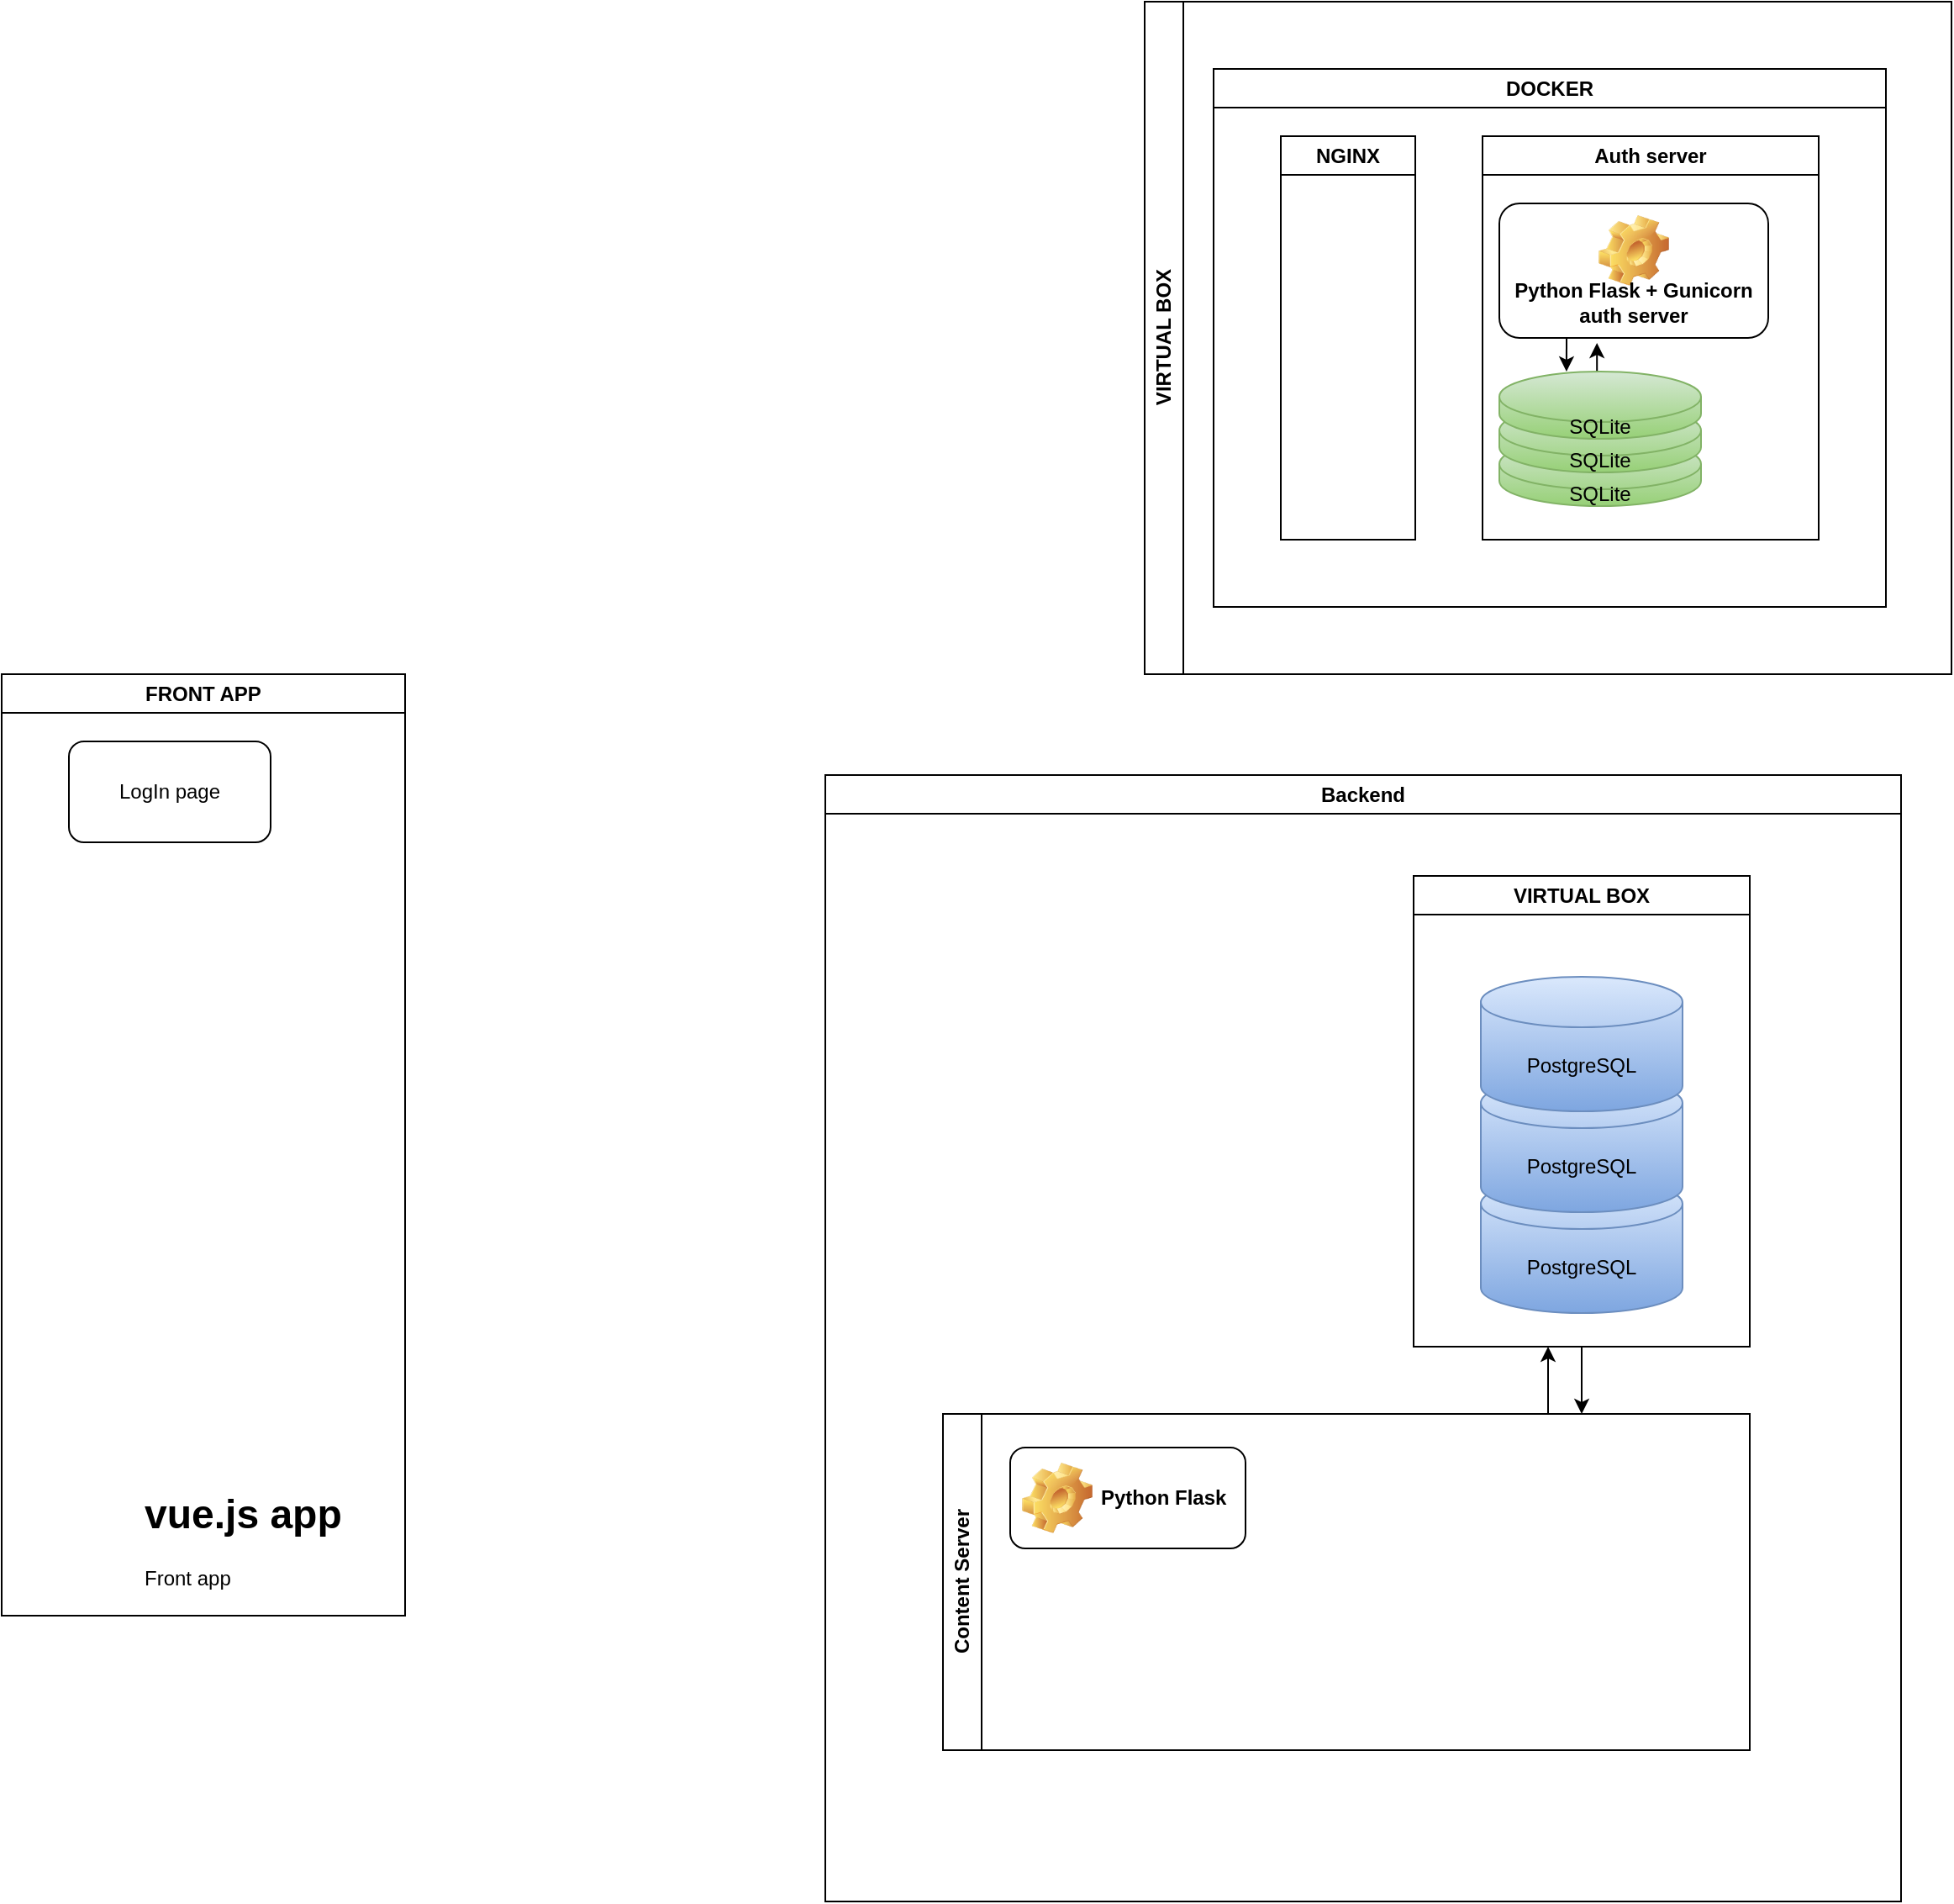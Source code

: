 <mxfile version="21.6.8" type="device">
  <diagram name="Page-1" id="CQTMqmhotLIXGbIICjlp">
    <mxGraphModel dx="954" dy="1782" grid="1" gridSize="10" guides="1" tooltips="1" connect="1" arrows="1" fold="1" page="1" pageScale="1" pageWidth="827" pageHeight="1169" math="0" shadow="0">
      <root>
        <mxCell id="0" />
        <mxCell id="1" parent="0" />
        <mxCell id="6Na6WSQTYFLM5HW6BULB-1" value="FRONT APP" style="swimlane;whiteSpace=wrap;html=1;" parent="1" vertex="1">
          <mxGeometry x="320" y="200" width="240" height="560" as="geometry" />
        </mxCell>
        <mxCell id="6Na6WSQTYFLM5HW6BULB-2" value="&lt;h1&gt;vue.js app&lt;/h1&gt;&lt;div&gt;Front app&lt;/div&gt;" style="text;html=1;strokeColor=none;fillColor=none;spacing=5;spacingTop=-20;whiteSpace=wrap;overflow=hidden;rounded=0;" parent="6Na6WSQTYFLM5HW6BULB-1" vertex="1">
          <mxGeometry x="80" y="480" width="160" height="80" as="geometry" />
        </mxCell>
        <mxCell id="6Na6WSQTYFLM5HW6BULB-5" value="LogIn page" style="rounded=1;whiteSpace=wrap;html=1;" parent="6Na6WSQTYFLM5HW6BULB-1" vertex="1">
          <mxGeometry x="40" y="40" width="120" height="60" as="geometry" />
        </mxCell>
        <mxCell id="6Na6WSQTYFLM5HW6BULB-6" value="Backend" style="swimlane;whiteSpace=wrap;html=1;" parent="1" vertex="1">
          <mxGeometry x="810" y="260" width="640" height="670" as="geometry" />
        </mxCell>
        <mxCell id="6Na6WSQTYFLM5HW6BULB-9" value="PostgreSQL" style="shape=cylinder3;whiteSpace=wrap;html=1;boundedLbl=1;backgroundOutline=1;size=15;fillColor=#dae8fc;gradientColor=#7ea6e0;strokeColor=#6c8ebf;" parent="6Na6WSQTYFLM5HW6BULB-6" vertex="1">
          <mxGeometry x="390" y="240" width="120" height="80" as="geometry" />
        </mxCell>
        <mxCell id="c2y0P8Z5tC4saKPRDHiv-2" value="PostgreSQL" style="shape=cylinder3;whiteSpace=wrap;html=1;boundedLbl=1;backgroundOutline=1;size=15;fillColor=#dae8fc;gradientColor=#7ea6e0;strokeColor=#6c8ebf;" vertex="1" parent="6Na6WSQTYFLM5HW6BULB-6">
          <mxGeometry x="390" y="180" width="120" height="80" as="geometry" />
        </mxCell>
        <mxCell id="c2y0P8Z5tC4saKPRDHiv-1" value="PostgreSQL" style="shape=cylinder3;whiteSpace=wrap;html=1;boundedLbl=1;backgroundOutline=1;size=15;fillColor=#dae8fc;strokeColor=#6c8ebf;gradientColor=#7ea6e0;" vertex="1" parent="6Na6WSQTYFLM5HW6BULB-6">
          <mxGeometry x="390" y="120" width="120" height="80" as="geometry" />
        </mxCell>
        <mxCell id="c2y0P8Z5tC4saKPRDHiv-13" style="edgeStyle=orthogonalEdgeStyle;rounded=0;orthogonalLoop=1;jettySize=auto;html=1;exitX=0.5;exitY=1;exitDx=0;exitDy=0;" edge="1" parent="6Na6WSQTYFLM5HW6BULB-6" source="c2y0P8Z5tC4saKPRDHiv-3">
          <mxGeometry relative="1" as="geometry">
            <mxPoint x="450" y="380" as="targetPoint" />
          </mxGeometry>
        </mxCell>
        <mxCell id="c2y0P8Z5tC4saKPRDHiv-3" value="VIRTUAL BOX" style="swimlane;whiteSpace=wrap;html=1;" vertex="1" parent="6Na6WSQTYFLM5HW6BULB-6">
          <mxGeometry x="350" y="60" width="200" height="280" as="geometry" />
        </mxCell>
        <mxCell id="c2y0P8Z5tC4saKPRDHiv-12" style="edgeStyle=orthogonalEdgeStyle;rounded=0;orthogonalLoop=1;jettySize=auto;html=1;exitX=0.75;exitY=0;exitDx=0;exitDy=0;" edge="1" parent="6Na6WSQTYFLM5HW6BULB-6" source="c2y0P8Z5tC4saKPRDHiv-11">
          <mxGeometry relative="1" as="geometry">
            <mxPoint x="430" y="340" as="targetPoint" />
          </mxGeometry>
        </mxCell>
        <mxCell id="c2y0P8Z5tC4saKPRDHiv-11" value="Content Server" style="swimlane;horizontal=0;whiteSpace=wrap;html=1;" vertex="1" parent="6Na6WSQTYFLM5HW6BULB-6">
          <mxGeometry x="70" y="380" width="480" height="200" as="geometry" />
        </mxCell>
        <mxCell id="c2y0P8Z5tC4saKPRDHiv-14" value="Python Flask" style="label;whiteSpace=wrap;html=1;image=img/clipart/Gear_128x128.png" vertex="1" parent="c2y0P8Z5tC4saKPRDHiv-11">
          <mxGeometry x="40" y="20" width="140" height="60" as="geometry" />
        </mxCell>
        <mxCell id="c2y0P8Z5tC4saKPRDHiv-15" value="VIRTUAL BOX" style="swimlane;horizontal=0;whiteSpace=wrap;html=1;startSize=23;" vertex="1" parent="1">
          <mxGeometry x="1000" y="-200" width="480" height="400" as="geometry" />
        </mxCell>
        <mxCell id="c2y0P8Z5tC4saKPRDHiv-18" value="DOCKER" style="swimlane;whiteSpace=wrap;html=1;" vertex="1" parent="c2y0P8Z5tC4saKPRDHiv-15">
          <mxGeometry x="41" y="40" width="400" height="320" as="geometry" />
        </mxCell>
        <mxCell id="c2y0P8Z5tC4saKPRDHiv-17" value="NGINX" style="swimlane;whiteSpace=wrap;html=1;" vertex="1" parent="c2y0P8Z5tC4saKPRDHiv-18">
          <mxGeometry x="40" y="40" width="80" height="240" as="geometry" />
        </mxCell>
        <mxCell id="vSfsWsV4DtQiKUYrKu_K-2" value="Auth server" style="swimlane;whiteSpace=wrap;html=1;" parent="c2y0P8Z5tC4saKPRDHiv-18" vertex="1">
          <mxGeometry x="160" y="40" width="200" height="240" as="geometry" />
        </mxCell>
        <mxCell id="c2y0P8Z5tC4saKPRDHiv-9" style="edgeStyle=orthogonalEdgeStyle;rounded=0;orthogonalLoop=1;jettySize=auto;html=1;exitX=0.25;exitY=1;exitDx=0;exitDy=0;entryX=0.333;entryY=0;entryDx=0;entryDy=0;entryPerimeter=0;" edge="1" parent="vSfsWsV4DtQiKUYrKu_K-2" source="6Na6WSQTYFLM5HW6BULB-8" target="c2y0P8Z5tC4saKPRDHiv-7">
          <mxGeometry relative="1" as="geometry" />
        </mxCell>
        <mxCell id="6Na6WSQTYFLM5HW6BULB-8" value="Python Flask + Gunicorn auth server" style="label;whiteSpace=wrap;html=1;align=center;verticalAlign=bottom;spacingLeft=0;spacingBottom=4;imageAlign=center;imageVerticalAlign=top;image=img/clipart/Gear_128x128.png" parent="vSfsWsV4DtQiKUYrKu_K-2" vertex="1">
          <mxGeometry x="10" y="40" width="160" height="80" as="geometry" />
        </mxCell>
        <mxCell id="vSfsWsV4DtQiKUYrKu_K-1" value="SQLite" style="shape=cylinder3;whiteSpace=wrap;html=1;boundedLbl=1;backgroundOutline=1;size=15;fillColor=#d5e8d4;gradientColor=#97d077;strokeColor=#82b366;" parent="vSfsWsV4DtQiKUYrKu_K-2" vertex="1">
          <mxGeometry x="10" y="180" width="120" height="40" as="geometry" />
        </mxCell>
        <mxCell id="c2y0P8Z5tC4saKPRDHiv-8" value="SQLite" style="shape=cylinder3;whiteSpace=wrap;html=1;boundedLbl=1;backgroundOutline=1;size=15;fillColor=#d5e8d4;gradientColor=#97d077;strokeColor=#82b366;" vertex="1" parent="vSfsWsV4DtQiKUYrKu_K-2">
          <mxGeometry x="10" y="160" width="120" height="40" as="geometry" />
        </mxCell>
        <mxCell id="c2y0P8Z5tC4saKPRDHiv-10" style="edgeStyle=orthogonalEdgeStyle;rounded=0;orthogonalLoop=1;jettySize=auto;html=1;exitX=0.5;exitY=0;exitDx=0;exitDy=0;exitPerimeter=0;entryX=0.363;entryY=1.038;entryDx=0;entryDy=0;entryPerimeter=0;" edge="1" parent="vSfsWsV4DtQiKUYrKu_K-2" source="c2y0P8Z5tC4saKPRDHiv-7" target="6Na6WSQTYFLM5HW6BULB-8">
          <mxGeometry relative="1" as="geometry" />
        </mxCell>
        <mxCell id="c2y0P8Z5tC4saKPRDHiv-7" value="SQLite" style="shape=cylinder3;whiteSpace=wrap;html=1;boundedLbl=1;backgroundOutline=1;size=15;fillColor=#d5e8d4;gradientColor=#97d077;strokeColor=#82b366;" vertex="1" parent="vSfsWsV4DtQiKUYrKu_K-2">
          <mxGeometry x="10" y="140" width="120" height="40" as="geometry" />
        </mxCell>
      </root>
    </mxGraphModel>
  </diagram>
</mxfile>
